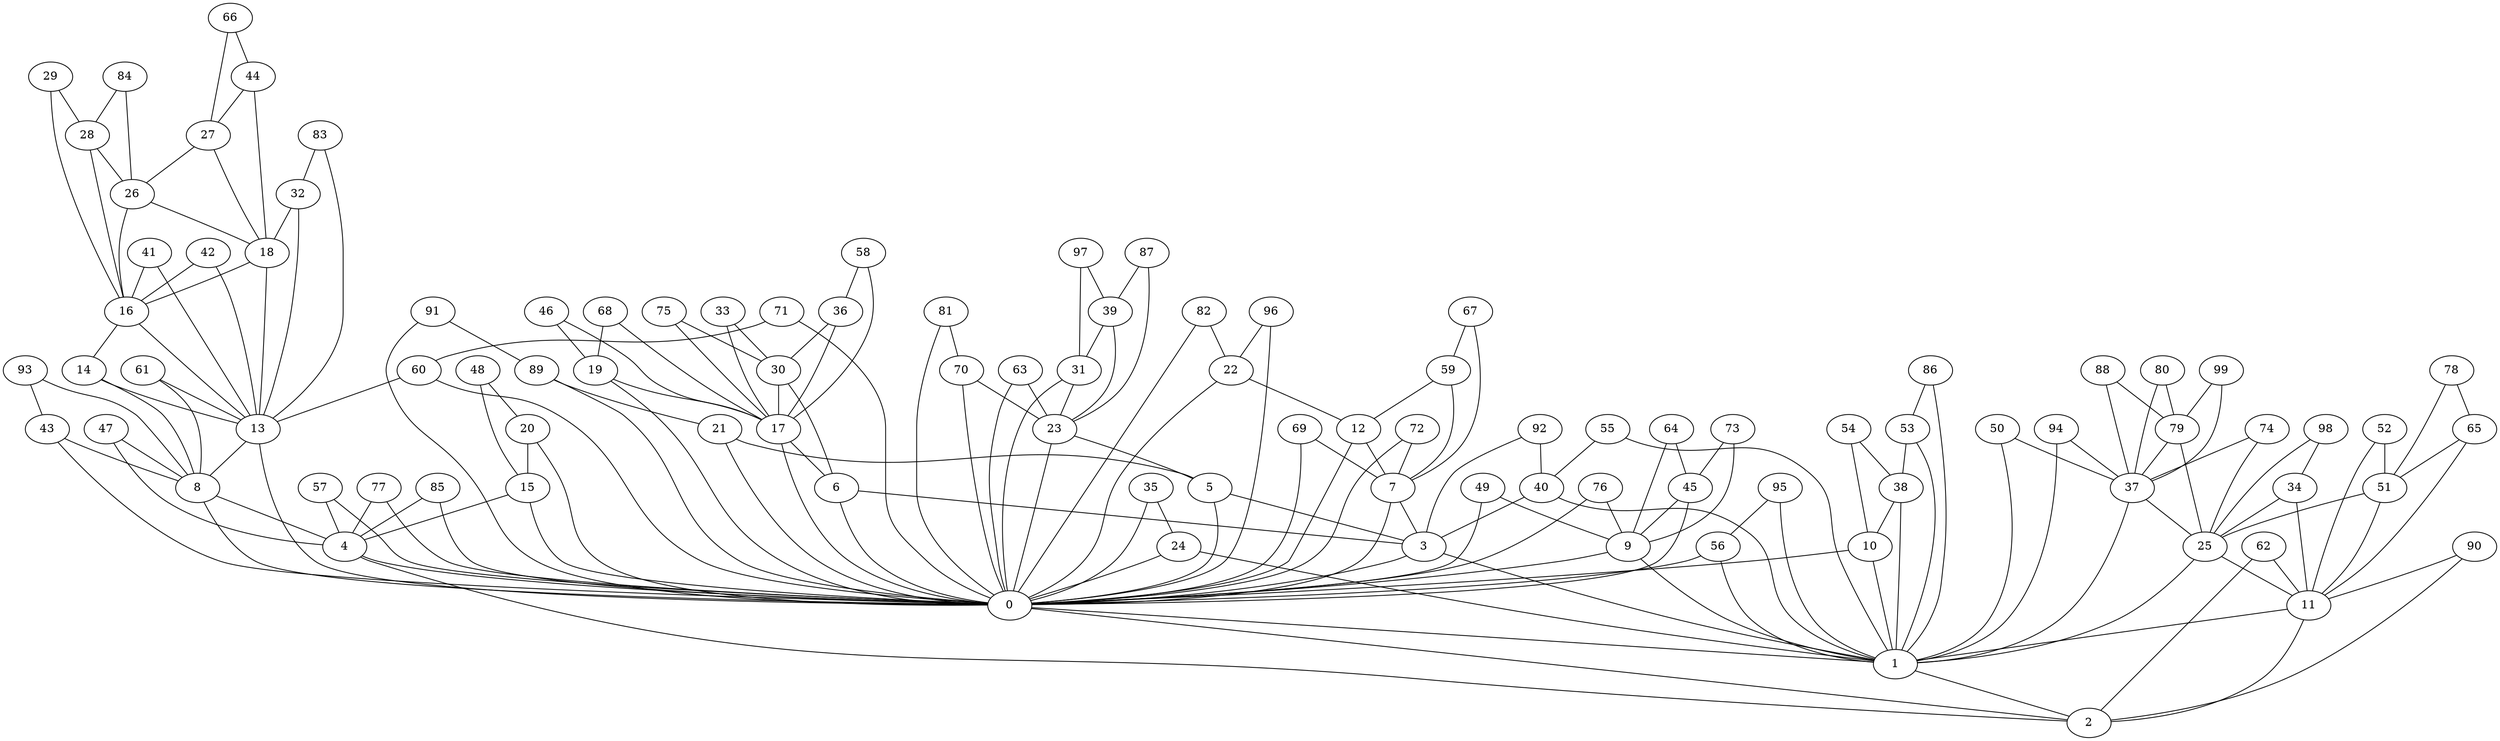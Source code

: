 graph {
	0 [label=0]
	1 [label=1]
	2 [label=2]
	3 [label=3]
	4 [label=4]
	5 [label=5]
	6 [label=6]
	7 [label=7]
	8 [label=8]
	9 [label=9]
	10 [label=10]
	11 [label=11]
	12 [label=12]
	13 [label=13]
	14 [label=14]
	15 [label=15]
	16 [label=16]
	17 [label=17]
	18 [label=18]
	19 [label=19]
	20 [label=20]
	21 [label=21]
	22 [label=22]
	23 [label=23]
	24 [label=24]
	25 [label=25]
	26 [label=26]
	27 [label=27]
	28 [label=28]
	29 [label=29]
	30 [label=30]
	31 [label=31]
	32 [label=32]
	33 [label=33]
	34 [label=34]
	35 [label=35]
	36 [label=36]
	37 [label=37]
	38 [label=38]
	39 [label=39]
	40 [label=40]
	41 [label=41]
	42 [label=42]
	43 [label=43]
	44 [label=44]
	45 [label=45]
	46 [label=46]
	47 [label=47]
	48 [label=48]
	49 [label=49]
	50 [label=50]
	51 [label=51]
	52 [label=52]
	53 [label=53]
	54 [label=54]
	55 [label=55]
	56 [label=56]
	57 [label=57]
	58 [label=58]
	59 [label=59]
	60 [label=60]
	61 [label=61]
	62 [label=62]
	63 [label=63]
	64 [label=64]
	65 [label=65]
	66 [label=66]
	67 [label=67]
	68 [label=68]
	69 [label=69]
	70 [label=70]
	71 [label=71]
	72 [label=72]
	73 [label=73]
	74 [label=74]
	75 [label=75]
	76 [label=76]
	77 [label=77]
	78 [label=78]
	79 [label=79]
	80 [label=80]
	81 [label=81]
	82 [label=82]
	83 [label=83]
	84 [label=84]
	85 [label=85]
	86 [label=86]
	87 [label=87]
	88 [label=88]
	89 [label=89]
	90 [label=90]
	91 [label=91]
	92 [label=92]
	93 [label=93]
	94 [label=94]
	95 [label=95]
	96 [label=96]
	97 [label=97]
	98 [label=98]
	99 [label=99]
	0 -- 1
	1 -- 2
	2 -- 0
	3 -- 0
	3 -- 1
	4 -- 2
	4 -- 0
	5 -- 3
	5 -- 0
	6 -- 3
	6 -- 0
	7 -- 3
	7 -- 0
	8 -- 4
	8 -- 0
	9 -- 0
	9 -- 1
	10 -- 0
	10 -- 1
	11 -- 1
	11 -- 2
	12 -- 7
	12 -- 0
	13 -- 8
	13 -- 0
	14 -- 13
	14 -- 8
	15 -- 4
	15 -- 0
	16 -- 14
	16 -- 13
	17 -- 6
	17 -- 0
	18 -- 16
	18 -- 13
	19 -- 17
	19 -- 0
	20 -- 15
	20 -- 0
	21 -- 5
	21 -- 0
	22 -- 12
	22 -- 0
	23 -- 5
	23 -- 0
	24 -- 0
	24 -- 1
	25 -- 11
	25 -- 1
	26 -- 18
	26 -- 16
	27 -- 26
	27 -- 18
	28 -- 26
	28 -- 16
	29 -- 28
	29 -- 16
	30 -- 17
	30 -- 6
	31 -- 23
	31 -- 0
	32 -- 18
	32 -- 13
	33 -- 30
	33 -- 17
	34 -- 25
	34 -- 11
	35 -- 24
	35 -- 0
	36 -- 30
	36 -- 17
	37 -- 25
	37 -- 1
	38 -- 10
	38 -- 1
	39 -- 31
	39 -- 23
	40 -- 3
	40 -- 1
	41 -- 16
	41 -- 13
	42 -- 16
	42 -- 13
	43 -- 8
	43 -- 0
	44 -- 27
	44 -- 18
	45 -- 9
	45 -- 0
	46 -- 19
	46 -- 17
	47 -- 8
	47 -- 4
	48 -- 20
	48 -- 15
	49 -- 9
	49 -- 0
	50 -- 37
	50 -- 1
	51 -- 25
	51 -- 11
	52 -- 51
	52 -- 11
	53 -- 38
	53 -- 1
	54 -- 38
	54 -- 10
	55 -- 40
	55 -- 1
	56 -- 0
	56 -- 1
	57 -- 4
	57 -- 0
	58 -- 36
	58 -- 17
	59 -- 12
	59 -- 7
	60 -- 13
	60 -- 0
	61 -- 13
	61 -- 8
	62 -- 11
	62 -- 2
	63 -- 23
	63 -- 0
	64 -- 45
	64 -- 9
	65 -- 51
	65 -- 11
	66 -- 44
	66 -- 27
	67 -- 59
	67 -- 7
	68 -- 19
	68 -- 17
	69 -- 7
	69 -- 0
	70 -- 23
	70 -- 0
	71 -- 60
	71 -- 0
	72 -- 7
	72 -- 0
	73 -- 45
	73 -- 9
	74 -- 37
	74 -- 25
	75 -- 30
	75 -- 17
	76 -- 9
	76 -- 0
	77 -- 4
	77 -- 0
	78 -- 65
	78 -- 51
	79 -- 37
	79 -- 25
	80 -- 79
	80 -- 37
	81 -- 70
	81 -- 0
	82 -- 22
	82 -- 0
	83 -- 32
	83 -- 13
	84 -- 28
	84 -- 26
	85 -- 4
	85 -- 0
	86 -- 53
	86 -- 1
	87 -- 39
	87 -- 23
	88 -- 79
	88 -- 37
	89 -- 21
	89 -- 0
	90 -- 11
	90 -- 2
	91 -- 89
	91 -- 0
	92 -- 40
	92 -- 3
	93 -- 43
	93 -- 8
	94 -- 37
	94 -- 1
	95 -- 56
	95 -- 1
	96 -- 22
	96 -- 0
	97 -- 39
	97 -- 31
	98 -- 34
	98 -- 25
	99 -- 79
	99 -- 37
}
